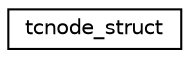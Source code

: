 digraph "Graphical Class Hierarchy"
{
  edge [fontname="Helvetica",fontsize="10",labelfontname="Helvetica",labelfontsize="10"];
  node [fontname="Helvetica",fontsize="10",shape=record];
  rankdir="LR";
  Node0 [label="tcnode_struct",height=0.2,width=0.4,color="black", fillcolor="white", style="filled",URL="$dd/dd5/structtcnode__struct.html"];
}
